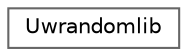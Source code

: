 digraph "Graphical Class Hierarchy"
{
 // LATEX_PDF_SIZE
  bgcolor="transparent";
  edge [fontname=Helvetica,fontsize=10,labelfontname=Helvetica,labelfontsize=10];
  node [fontname=Helvetica,fontsize=10,shape=box,height=0.2,width=0.4];
  rankdir="LR";
  Node0 [id="Node000000",label="Uwrandomlib",height=0.2,width=0.4,color="grey40", fillcolor="white", style="filled",URL="$classUwrandomlib.html",tooltip=" "];
}
